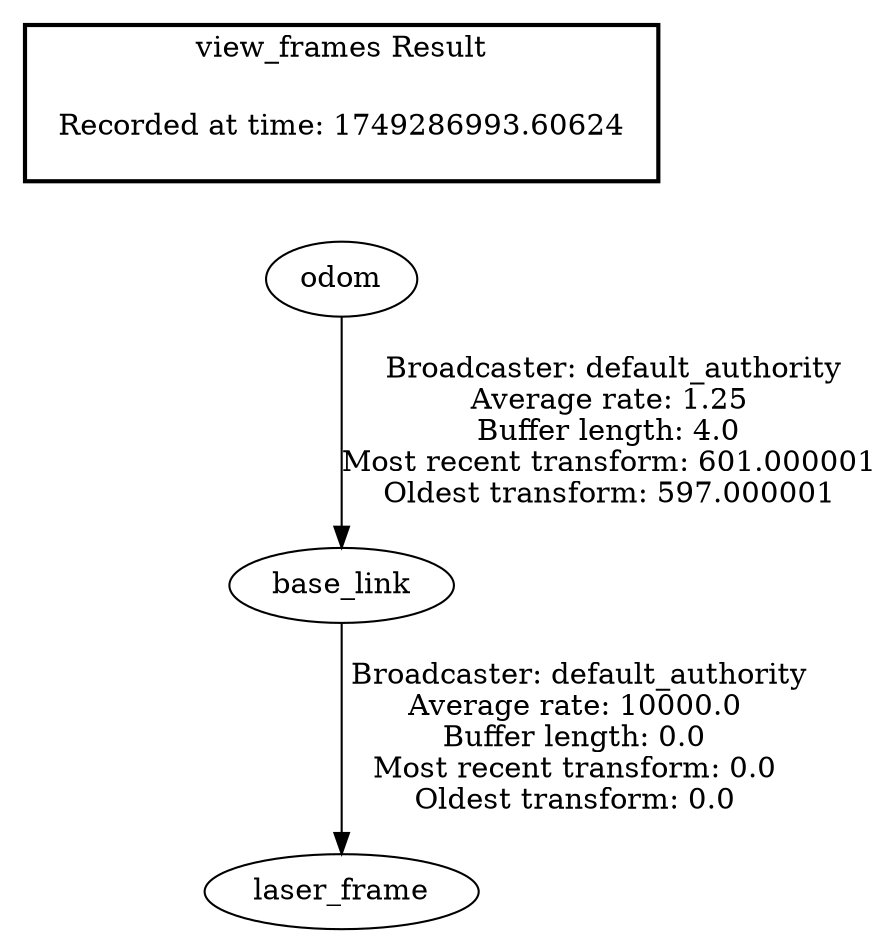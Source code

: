 digraph G {
"base_link" -> "laser_frame"[label=" Broadcaster: default_authority\nAverage rate: 10000.0\nBuffer length: 0.0\nMost recent transform: 0.0\nOldest transform: 0.0\n"];
"odom" -> "base_link"[label=" Broadcaster: default_authority\nAverage rate: 1.25\nBuffer length: 4.0\nMost recent transform: 601.000001\nOldest transform: 597.000001\n"];
edge [style=invis];
 subgraph cluster_legend { style=bold; color=black; label ="view_frames Result";
"Recorded at time: 1749286993.60624"[ shape=plaintext ] ;
}->"odom";
}